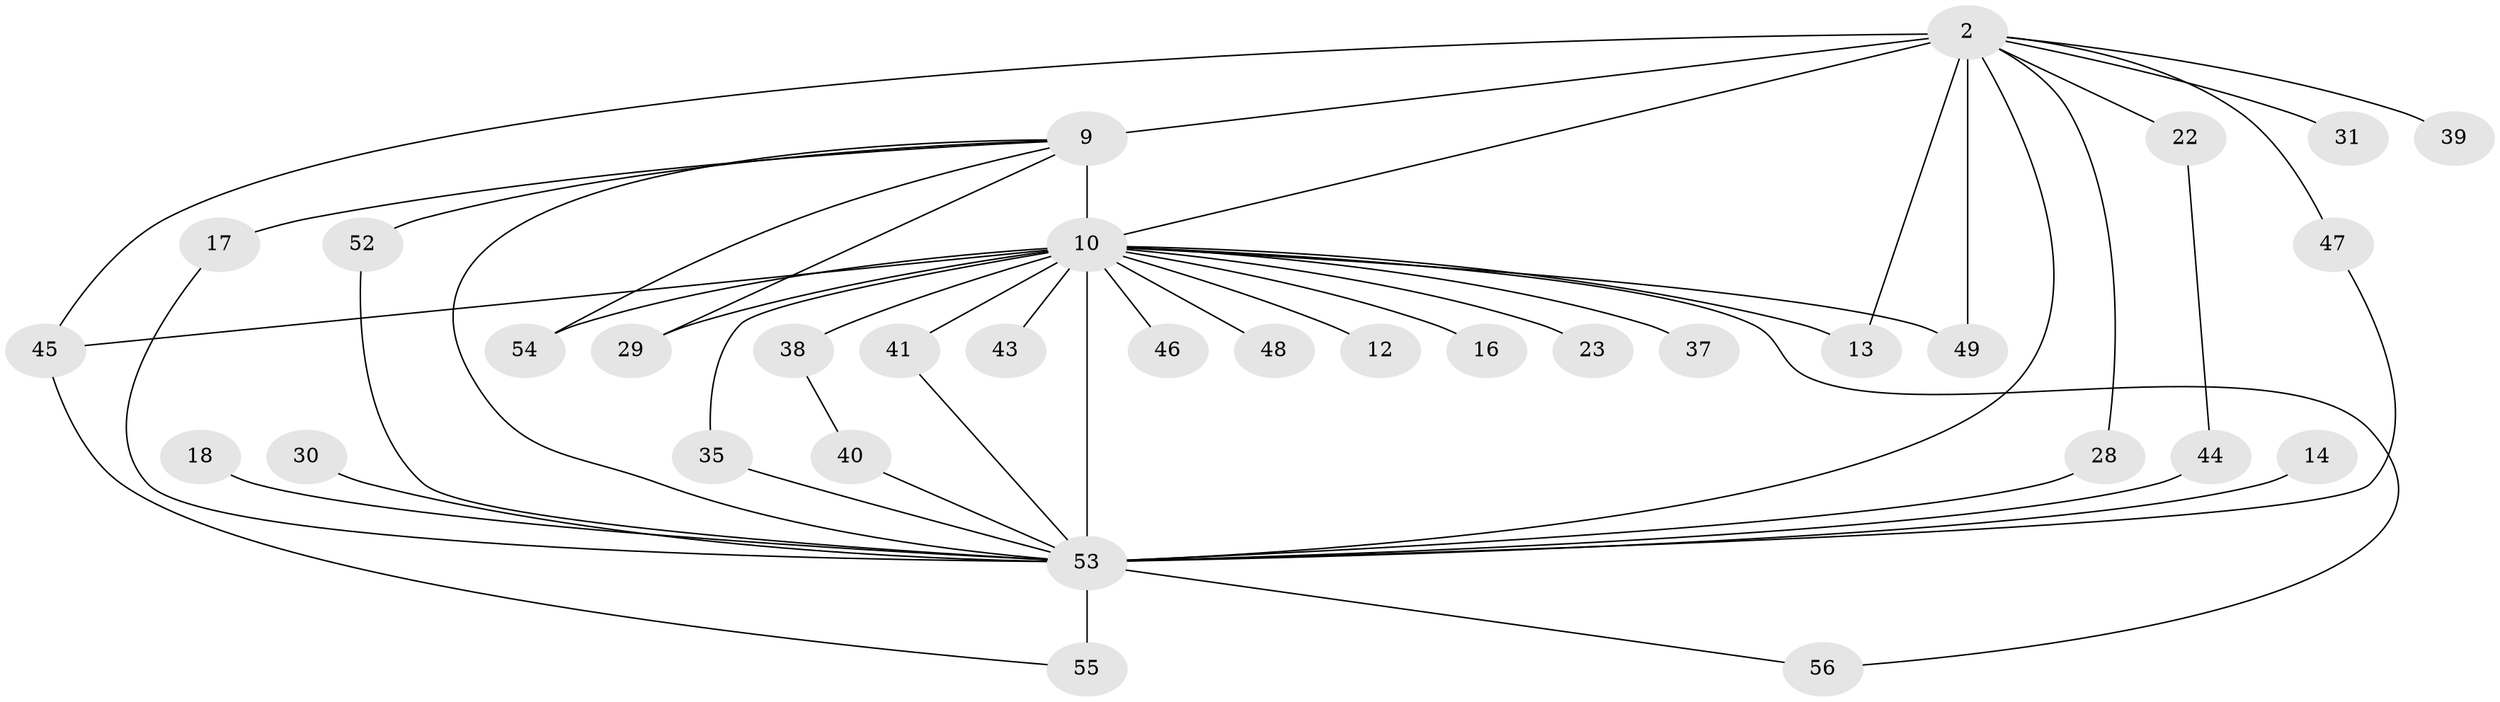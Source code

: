 // original degree distribution, {14: 0.017857142857142856, 18: 0.017857142857142856, 20: 0.017857142857142856, 15: 0.017857142857142856, 12: 0.03571428571428571, 17: 0.017857142857142856, 22: 0.017857142857142856, 21: 0.017857142857142856, 13: 0.017857142857142856, 5: 0.017857142857142856, 2: 0.5892857142857143, 4: 0.05357142857142857, 3: 0.16071428571428573}
// Generated by graph-tools (version 1.1) at 2025/46/03/04/25 21:46:55]
// undirected, 33 vertices, 50 edges
graph export_dot {
graph [start="1"]
  node [color=gray90,style=filled];
  2 [super="+1"];
  9 [super="+5"];
  10 [super="+4+7"];
  12;
  13;
  14;
  16;
  17;
  18;
  22 [super="+19"];
  23;
  28 [super="+21"];
  29 [super="+26"];
  30;
  31;
  35;
  37;
  38 [super="+34"];
  39;
  40;
  41 [super="+20"];
  43;
  44 [super="+36"];
  45;
  46;
  47 [super="+42"];
  48 [super="+24"];
  49;
  52;
  53 [super="+51+8+15+33"];
  54;
  55 [super="+50"];
  56;
  2 -- 9 [weight=4];
  2 -- 10 [weight=8];
  2 -- 13;
  2 -- 22 [weight=2];
  2 -- 28;
  2 -- 31 [weight=2];
  2 -- 39 [weight=2];
  2 -- 49;
  2 -- 45;
  2 -- 47 [weight=2];
  2 -- 53 [weight=5];
  9 -- 10 [weight=8];
  9 -- 29 [weight=2];
  9 -- 52;
  9 -- 54;
  9 -- 17;
  9 -- 53 [weight=5];
  10 -- 12 [weight=2];
  10 -- 43 [weight=2];
  10 -- 35;
  10 -- 37 [weight=2];
  10 -- 49;
  10 -- 56;
  10 -- 38 [weight=4];
  10 -- 53 [weight=10];
  10 -- 41 [weight=3];
  10 -- 13;
  10 -- 16 [weight=2];
  10 -- 23;
  10 -- 29;
  10 -- 45;
  10 -- 46 [weight=2];
  10 -- 48 [weight=2];
  10 -- 54;
  14 -- 53;
  17 -- 53;
  18 -- 53 [weight=2];
  22 -- 44;
  28 -- 53 [weight=2];
  30 -- 53 [weight=2];
  35 -- 53;
  38 -- 40;
  40 -- 53;
  41 -- 53 [weight=2];
  44 -- 53 [weight=2];
  45 -- 55;
  47 -- 53 [weight=2];
  52 -- 53;
  53 -- 55 [weight=2];
  53 -- 56;
}
